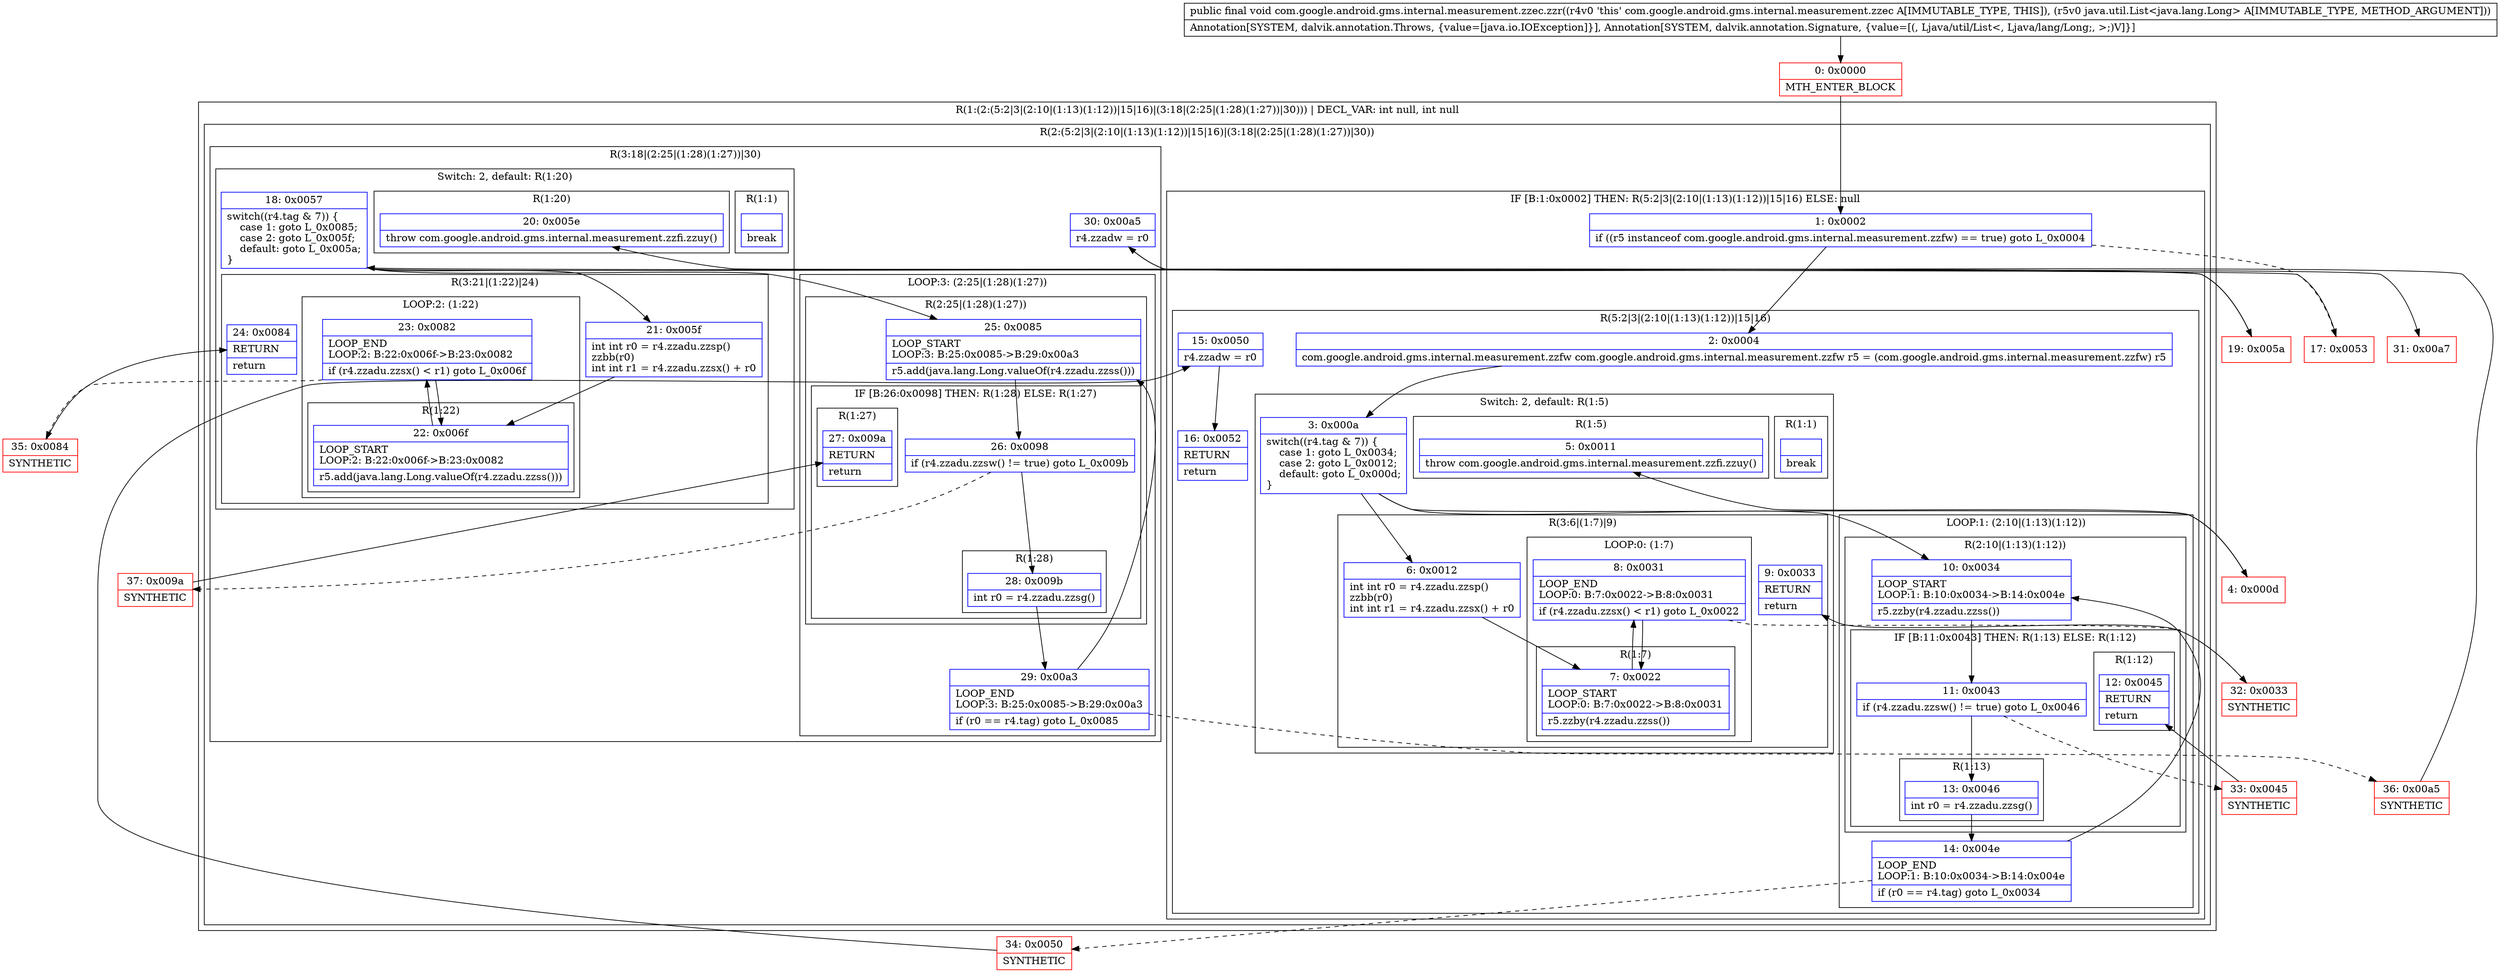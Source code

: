 digraph "CFG forcom.google.android.gms.internal.measurement.zzec.zzr(Ljava\/util\/List;)V" {
subgraph cluster_Region_187027196 {
label = "R(1:(2:(5:2|3|(2:10|(1:13)(1:12))|15|16)|(3:18|(2:25|(1:28)(1:27))|30))) | DECL_VAR: int null, int null\l";
node [shape=record,color=blue];
subgraph cluster_Region_103565365 {
label = "R(2:(5:2|3|(2:10|(1:13)(1:12))|15|16)|(3:18|(2:25|(1:28)(1:27))|30))";
node [shape=record,color=blue];
subgraph cluster_IfRegion_1699860911 {
label = "IF [B:1:0x0002] THEN: R(5:2|3|(2:10|(1:13)(1:12))|15|16) ELSE: null";
node [shape=record,color=blue];
Node_1 [shape=record,label="{1\:\ 0x0002|if ((r5 instanceof com.google.android.gms.internal.measurement.zzfw) == true) goto L_0x0004\l}"];
subgraph cluster_Region_175239208 {
label = "R(5:2|3|(2:10|(1:13)(1:12))|15|16)";
node [shape=record,color=blue];
Node_2 [shape=record,label="{2\:\ 0x0004|com.google.android.gms.internal.measurement.zzfw com.google.android.gms.internal.measurement.zzfw r5 = (com.google.android.gms.internal.measurement.zzfw) r5\l}"];
subgraph cluster_SwitchRegion_1275499820 {
label = "Switch: 2, default: R(1:5)";
node [shape=record,color=blue];
Node_3 [shape=record,label="{3\:\ 0x000a|switch((r4.tag & 7)) \{\l    case 1: goto L_0x0034;\l    case 2: goto L_0x0012;\l    default: goto L_0x000d;\l\}\l}"];
subgraph cluster_Region_1769070718 {
label = "R(1:1)";
node [shape=record,color=blue];
Node_InsnContainer_234381445 [shape=record,label="{|break\l}"];
}
subgraph cluster_Region_395168866 {
label = "R(3:6|(1:7)|9)";
node [shape=record,color=blue];
Node_6 [shape=record,label="{6\:\ 0x0012|int int r0 = r4.zzadu.zzsp()\lzzbb(r0)\lint int r1 = r4.zzadu.zzsx() + r0\l}"];
subgraph cluster_LoopRegion_2023358762 {
label = "LOOP:0: (1:7)";
node [shape=record,color=blue];
Node_8 [shape=record,label="{8\:\ 0x0031|LOOP_END\lLOOP:0: B:7:0x0022\-\>B:8:0x0031\l|if (r4.zzadu.zzsx() \< r1) goto L_0x0022\l}"];
subgraph cluster_Region_1771683276 {
label = "R(1:7)";
node [shape=record,color=blue];
Node_7 [shape=record,label="{7\:\ 0x0022|LOOP_START\lLOOP:0: B:7:0x0022\-\>B:8:0x0031\l|r5.zzby(r4.zzadu.zzss())\l}"];
}
}
Node_9 [shape=record,label="{9\:\ 0x0033|RETURN\l|return\l}"];
}
subgraph cluster_Region_1716454460 {
label = "R(1:5)";
node [shape=record,color=blue];
Node_5 [shape=record,label="{5\:\ 0x0011|throw com.google.android.gms.internal.measurement.zzfi.zzuy()\l}"];
}
}
subgraph cluster_LoopRegion_870211592 {
label = "LOOP:1: (2:10|(1:13)(1:12))";
node [shape=record,color=blue];
Node_14 [shape=record,label="{14\:\ 0x004e|LOOP_END\lLOOP:1: B:10:0x0034\-\>B:14:0x004e\l|if (r0 == r4.tag) goto L_0x0034\l}"];
subgraph cluster_Region_1765852942 {
label = "R(2:10|(1:13)(1:12))";
node [shape=record,color=blue];
Node_10 [shape=record,label="{10\:\ 0x0034|LOOP_START\lLOOP:1: B:10:0x0034\-\>B:14:0x004e\l|r5.zzby(r4.zzadu.zzss())\l}"];
subgraph cluster_IfRegion_513294892 {
label = "IF [B:11:0x0043] THEN: R(1:13) ELSE: R(1:12)";
node [shape=record,color=blue];
Node_11 [shape=record,label="{11\:\ 0x0043|if (r4.zzadu.zzsw() != true) goto L_0x0046\l}"];
subgraph cluster_Region_917190213 {
label = "R(1:13)";
node [shape=record,color=blue];
Node_13 [shape=record,label="{13\:\ 0x0046|int r0 = r4.zzadu.zzsg()\l}"];
}
subgraph cluster_Region_2014065553 {
label = "R(1:12)";
node [shape=record,color=blue];
Node_12 [shape=record,label="{12\:\ 0x0045|RETURN\l|return\l}"];
}
}
}
}
Node_15 [shape=record,label="{15\:\ 0x0050|r4.zzadw = r0\l}"];
Node_16 [shape=record,label="{16\:\ 0x0052|RETURN\l|return\l}"];
}
}
subgraph cluster_Region_1114910701 {
label = "R(3:18|(2:25|(1:28)(1:27))|30)";
node [shape=record,color=blue];
subgraph cluster_SwitchRegion_918456413 {
label = "Switch: 2, default: R(1:20)";
node [shape=record,color=blue];
Node_18 [shape=record,label="{18\:\ 0x0057|switch((r4.tag & 7)) \{\l    case 1: goto L_0x0085;\l    case 2: goto L_0x005f;\l    default: goto L_0x005a;\l\}\l}"];
subgraph cluster_Region_676201554 {
label = "R(1:1)";
node [shape=record,color=blue];
Node_InsnContainer_1956362837 [shape=record,label="{|break\l}"];
}
subgraph cluster_Region_2054112975 {
label = "R(3:21|(1:22)|24)";
node [shape=record,color=blue];
Node_21 [shape=record,label="{21\:\ 0x005f|int int r0 = r4.zzadu.zzsp()\lzzbb(r0)\lint int r1 = r4.zzadu.zzsx() + r0\l}"];
subgraph cluster_LoopRegion_1404145835 {
label = "LOOP:2: (1:22)";
node [shape=record,color=blue];
Node_23 [shape=record,label="{23\:\ 0x0082|LOOP_END\lLOOP:2: B:22:0x006f\-\>B:23:0x0082\l|if (r4.zzadu.zzsx() \< r1) goto L_0x006f\l}"];
subgraph cluster_Region_1829933036 {
label = "R(1:22)";
node [shape=record,color=blue];
Node_22 [shape=record,label="{22\:\ 0x006f|LOOP_START\lLOOP:2: B:22:0x006f\-\>B:23:0x0082\l|r5.add(java.lang.Long.valueOf(r4.zzadu.zzss()))\l}"];
}
}
Node_24 [shape=record,label="{24\:\ 0x0084|RETURN\l|return\l}"];
}
subgraph cluster_Region_791416435 {
label = "R(1:20)";
node [shape=record,color=blue];
Node_20 [shape=record,label="{20\:\ 0x005e|throw com.google.android.gms.internal.measurement.zzfi.zzuy()\l}"];
}
}
subgraph cluster_LoopRegion_1468121862 {
label = "LOOP:3: (2:25|(1:28)(1:27))";
node [shape=record,color=blue];
Node_29 [shape=record,label="{29\:\ 0x00a3|LOOP_END\lLOOP:3: B:25:0x0085\-\>B:29:0x00a3\l|if (r0 == r4.tag) goto L_0x0085\l}"];
subgraph cluster_Region_2006512464 {
label = "R(2:25|(1:28)(1:27))";
node [shape=record,color=blue];
Node_25 [shape=record,label="{25\:\ 0x0085|LOOP_START\lLOOP:3: B:25:0x0085\-\>B:29:0x00a3\l|r5.add(java.lang.Long.valueOf(r4.zzadu.zzss()))\l}"];
subgraph cluster_IfRegion_1593358052 {
label = "IF [B:26:0x0098] THEN: R(1:28) ELSE: R(1:27)";
node [shape=record,color=blue];
Node_26 [shape=record,label="{26\:\ 0x0098|if (r4.zzadu.zzsw() != true) goto L_0x009b\l}"];
subgraph cluster_Region_826476183 {
label = "R(1:28)";
node [shape=record,color=blue];
Node_28 [shape=record,label="{28\:\ 0x009b|int r0 = r4.zzadu.zzsg()\l}"];
}
subgraph cluster_Region_669790008 {
label = "R(1:27)";
node [shape=record,color=blue];
Node_27 [shape=record,label="{27\:\ 0x009a|RETURN\l|return\l}"];
}
}
}
}
Node_30 [shape=record,label="{30\:\ 0x00a5|r4.zzadw = r0\l}"];
}
}
}
Node_0 [shape=record,color=red,label="{0\:\ 0x0000|MTH_ENTER_BLOCK\l}"];
Node_4 [shape=record,color=red,label="{4\:\ 0x000d}"];
Node_17 [shape=record,color=red,label="{17\:\ 0x0053}"];
Node_19 [shape=record,color=red,label="{19\:\ 0x005a}"];
Node_31 [shape=record,color=red,label="{31\:\ 0x00a7}"];
Node_32 [shape=record,color=red,label="{32\:\ 0x0033|SYNTHETIC\l}"];
Node_33 [shape=record,color=red,label="{33\:\ 0x0045|SYNTHETIC\l}"];
Node_34 [shape=record,color=red,label="{34\:\ 0x0050|SYNTHETIC\l}"];
Node_35 [shape=record,color=red,label="{35\:\ 0x0084|SYNTHETIC\l}"];
Node_36 [shape=record,color=red,label="{36\:\ 0x00a5|SYNTHETIC\l}"];
Node_37 [shape=record,color=red,label="{37\:\ 0x009a|SYNTHETIC\l}"];
MethodNode[shape=record,label="{public final void com.google.android.gms.internal.measurement.zzec.zzr((r4v0 'this' com.google.android.gms.internal.measurement.zzec A[IMMUTABLE_TYPE, THIS]), (r5v0 java.util.List\<java.lang.Long\> A[IMMUTABLE_TYPE, METHOD_ARGUMENT]))  | Annotation[SYSTEM, dalvik.annotation.Throws, \{value=[java.io.IOException]\}], Annotation[SYSTEM, dalvik.annotation.Signature, \{value=[(, Ljava\/util\/List\<, Ljava\/lang\/Long;, \>;)V]\}]\l}"];
MethodNode -> Node_0;
Node_1 -> Node_2;
Node_1 -> Node_17[style=dashed];
Node_2 -> Node_3;
Node_3 -> Node_4;
Node_3 -> Node_6;
Node_3 -> Node_10;
Node_6 -> Node_7;
Node_8 -> Node_7;
Node_8 -> Node_32[style=dashed];
Node_7 -> Node_8;
Node_14 -> Node_10;
Node_14 -> Node_34[style=dashed];
Node_10 -> Node_11;
Node_11 -> Node_13;
Node_11 -> Node_33[style=dashed];
Node_13 -> Node_14;
Node_15 -> Node_16;
Node_18 -> Node_19;
Node_18 -> Node_21;
Node_18 -> Node_25;
Node_21 -> Node_22;
Node_23 -> Node_22;
Node_23 -> Node_35[style=dashed];
Node_22 -> Node_23;
Node_29 -> Node_25;
Node_29 -> Node_36[style=dashed];
Node_25 -> Node_26;
Node_26 -> Node_28;
Node_26 -> Node_37[style=dashed];
Node_28 -> Node_29;
Node_30 -> Node_31;
Node_0 -> Node_1;
Node_4 -> Node_5;
Node_17 -> Node_18;
Node_19 -> Node_20;
Node_32 -> Node_9;
Node_33 -> Node_12;
Node_34 -> Node_15;
Node_35 -> Node_24;
Node_36 -> Node_30;
Node_37 -> Node_27;
}

